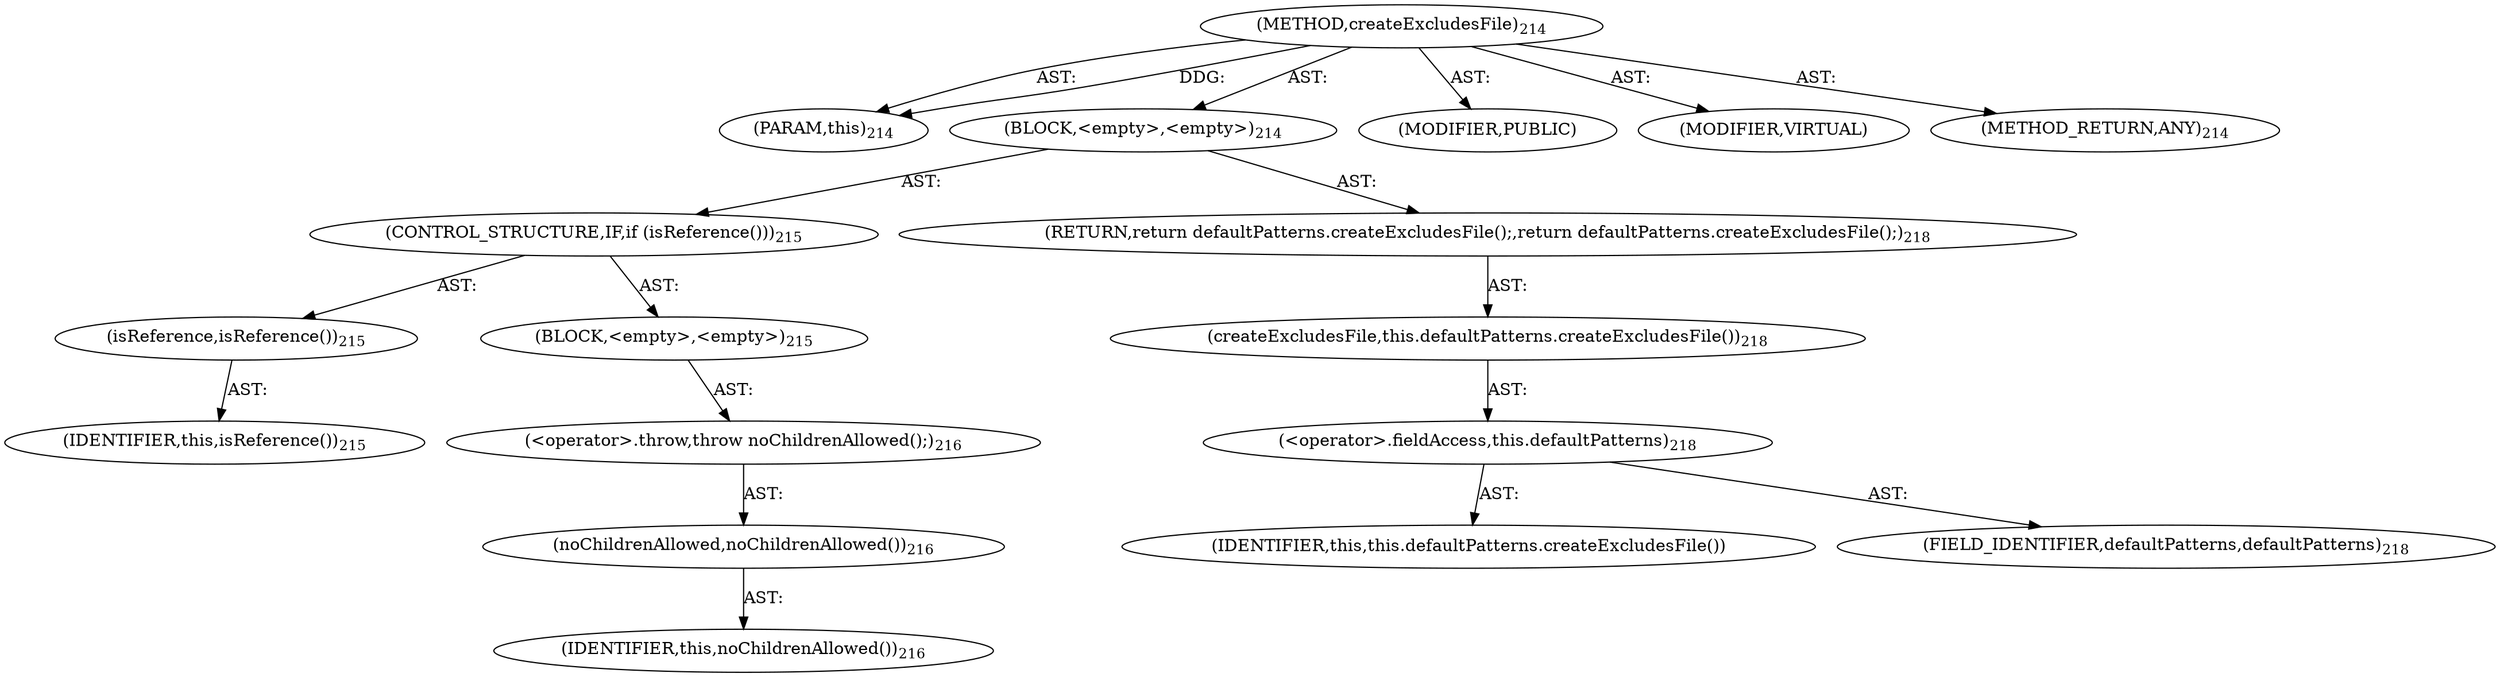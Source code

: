 digraph "createExcludesFile" {  
"111669149705" [label = <(METHOD,createExcludesFile)<SUB>214</SUB>> ]
"115964116999" [label = <(PARAM,this)<SUB>214</SUB>> ]
"25769803794" [label = <(BLOCK,&lt;empty&gt;,&lt;empty&gt;)<SUB>214</SUB>> ]
"47244640265" [label = <(CONTROL_STRUCTURE,IF,if (isReference()))<SUB>215</SUB>> ]
"30064771189" [label = <(isReference,isReference())<SUB>215</SUB>> ]
"68719476753" [label = <(IDENTIFIER,this,isReference())<SUB>215</SUB>> ]
"25769803795" [label = <(BLOCK,&lt;empty&gt;,&lt;empty&gt;)<SUB>215</SUB>> ]
"30064771190" [label = <(&lt;operator&gt;.throw,throw noChildrenAllowed();)<SUB>216</SUB>> ]
"30064771191" [label = <(noChildrenAllowed,noChildrenAllowed())<SUB>216</SUB>> ]
"68719476754" [label = <(IDENTIFIER,this,noChildrenAllowed())<SUB>216</SUB>> ]
"146028888070" [label = <(RETURN,return defaultPatterns.createExcludesFile();,return defaultPatterns.createExcludesFile();)<SUB>218</SUB>> ]
"30064771192" [label = <(createExcludesFile,this.defaultPatterns.createExcludesFile())<SUB>218</SUB>> ]
"30064771193" [label = <(&lt;operator&gt;.fieldAccess,this.defaultPatterns)<SUB>218</SUB>> ]
"68719476896" [label = <(IDENTIFIER,this,this.defaultPatterns.createExcludesFile())> ]
"55834574890" [label = <(FIELD_IDENTIFIER,defaultPatterns,defaultPatterns)<SUB>218</SUB>> ]
"133143986201" [label = <(MODIFIER,PUBLIC)> ]
"133143986202" [label = <(MODIFIER,VIRTUAL)> ]
"128849018889" [label = <(METHOD_RETURN,ANY)<SUB>214</SUB>> ]
  "111669149705" -> "115964116999"  [ label = "AST: "] 
  "111669149705" -> "25769803794"  [ label = "AST: "] 
  "111669149705" -> "133143986201"  [ label = "AST: "] 
  "111669149705" -> "133143986202"  [ label = "AST: "] 
  "111669149705" -> "128849018889"  [ label = "AST: "] 
  "25769803794" -> "47244640265"  [ label = "AST: "] 
  "25769803794" -> "146028888070"  [ label = "AST: "] 
  "47244640265" -> "30064771189"  [ label = "AST: "] 
  "47244640265" -> "25769803795"  [ label = "AST: "] 
  "30064771189" -> "68719476753"  [ label = "AST: "] 
  "25769803795" -> "30064771190"  [ label = "AST: "] 
  "30064771190" -> "30064771191"  [ label = "AST: "] 
  "30064771191" -> "68719476754"  [ label = "AST: "] 
  "146028888070" -> "30064771192"  [ label = "AST: "] 
  "30064771192" -> "30064771193"  [ label = "AST: "] 
  "30064771193" -> "68719476896"  [ label = "AST: "] 
  "30064771193" -> "55834574890"  [ label = "AST: "] 
  "111669149705" -> "115964116999"  [ label = "DDG: "] 
}
